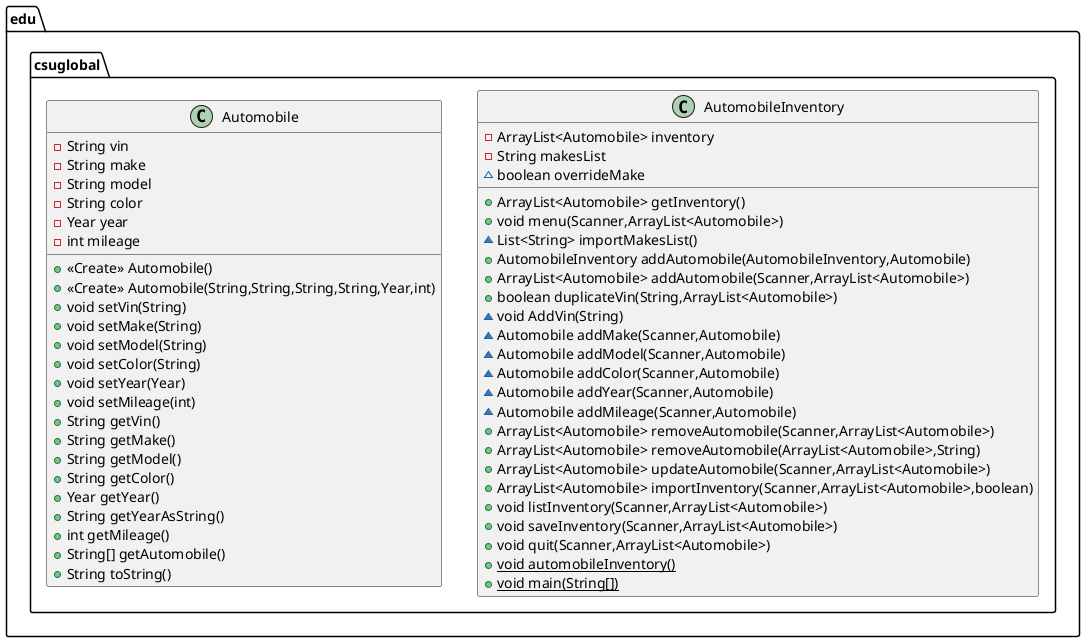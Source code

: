 @startuml
class edu.csuglobal.AutomobileInventory {
- ArrayList<Automobile> inventory
- String makesList
~ boolean overrideMake
+ ArrayList<Automobile> getInventory()
+ void menu(Scanner,ArrayList<Automobile>)
~ List<String> importMakesList()
+ AutomobileInventory addAutomobile(AutomobileInventory,Automobile)
+ ArrayList<Automobile> addAutomobile(Scanner,ArrayList<Automobile>)
+ boolean duplicateVin(String,ArrayList<Automobile>)
~ void AddVin(String)
~ Automobile addMake(Scanner,Automobile)
~ Automobile addModel(Scanner,Automobile)
~ Automobile addColor(Scanner,Automobile)
~ Automobile addYear(Scanner,Automobile)
~ Automobile addMileage(Scanner,Automobile)
+ ArrayList<Automobile> removeAutomobile(Scanner,ArrayList<Automobile>)
+ ArrayList<Automobile> removeAutomobile(ArrayList<Automobile>,String)
+ ArrayList<Automobile> updateAutomobile(Scanner,ArrayList<Automobile>)
+ ArrayList<Automobile> importInventory(Scanner,ArrayList<Automobile>,boolean)
+ void listInventory(Scanner,ArrayList<Automobile>)
+ void saveInventory(Scanner,ArrayList<Automobile>)
+ void quit(Scanner,ArrayList<Automobile>)
+ {static} void automobileInventory()
+ {static} void main(String[])
}
class edu.csuglobal.Automobile {
- String vin
- String make
- String model
- String color
- Year year
- int mileage
+ <<Create>> Automobile()
+ <<Create>> Automobile(String,String,String,String,Year,int)
+ void setVin(String)
+ void setMake(String)
+ void setModel(String)
+ void setColor(String)
+ void setYear(Year)
+ void setMileage(int)
+ String getVin()
+ String getMake()
+ String getModel()
+ String getColor()
+ Year getYear()
+ String getYearAsString()
+ int getMileage()
+ String[] getAutomobile()
+ String toString()
}
@enduml